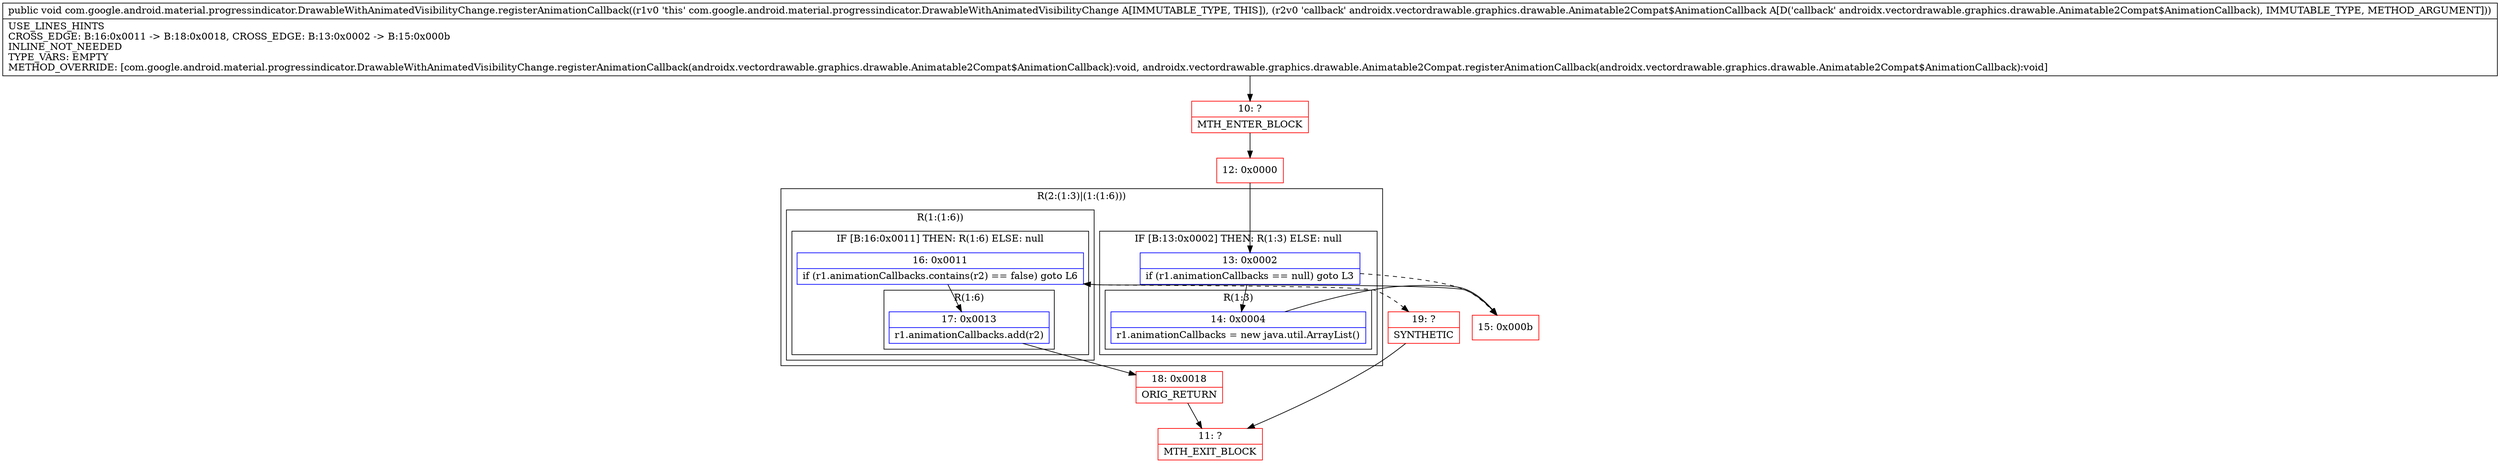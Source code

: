 digraph "CFG forcom.google.android.material.progressindicator.DrawableWithAnimatedVisibilityChange.registerAnimationCallback(Landroidx\/vectordrawable\/graphics\/drawable\/Animatable2Compat$AnimationCallback;)V" {
subgraph cluster_Region_1657291827 {
label = "R(2:(1:3)|(1:(1:6)))";
node [shape=record,color=blue];
subgraph cluster_IfRegion_816558971 {
label = "IF [B:13:0x0002] THEN: R(1:3) ELSE: null";
node [shape=record,color=blue];
Node_13 [shape=record,label="{13\:\ 0x0002|if (r1.animationCallbacks == null) goto L3\l}"];
subgraph cluster_Region_48434063 {
label = "R(1:3)";
node [shape=record,color=blue];
Node_14 [shape=record,label="{14\:\ 0x0004|r1.animationCallbacks = new java.util.ArrayList()\l}"];
}
}
subgraph cluster_Region_584256295 {
label = "R(1:(1:6))";
node [shape=record,color=blue];
subgraph cluster_IfRegion_43661970 {
label = "IF [B:16:0x0011] THEN: R(1:6) ELSE: null";
node [shape=record,color=blue];
Node_16 [shape=record,label="{16\:\ 0x0011|if (r1.animationCallbacks.contains(r2) == false) goto L6\l}"];
subgraph cluster_Region_1875341777 {
label = "R(1:6)";
node [shape=record,color=blue];
Node_17 [shape=record,label="{17\:\ 0x0013|r1.animationCallbacks.add(r2)\l}"];
}
}
}
}
Node_10 [shape=record,color=red,label="{10\:\ ?|MTH_ENTER_BLOCK\l}"];
Node_12 [shape=record,color=red,label="{12\:\ 0x0000}"];
Node_15 [shape=record,color=red,label="{15\:\ 0x000b}"];
Node_18 [shape=record,color=red,label="{18\:\ 0x0018|ORIG_RETURN\l}"];
Node_11 [shape=record,color=red,label="{11\:\ ?|MTH_EXIT_BLOCK\l}"];
Node_19 [shape=record,color=red,label="{19\:\ ?|SYNTHETIC\l}"];
MethodNode[shape=record,label="{public void com.google.android.material.progressindicator.DrawableWithAnimatedVisibilityChange.registerAnimationCallback((r1v0 'this' com.google.android.material.progressindicator.DrawableWithAnimatedVisibilityChange A[IMMUTABLE_TYPE, THIS]), (r2v0 'callback' androidx.vectordrawable.graphics.drawable.Animatable2Compat$AnimationCallback A[D('callback' androidx.vectordrawable.graphics.drawable.Animatable2Compat$AnimationCallback), IMMUTABLE_TYPE, METHOD_ARGUMENT]))  | USE_LINES_HINTS\lCROSS_EDGE: B:16:0x0011 \-\> B:18:0x0018, CROSS_EDGE: B:13:0x0002 \-\> B:15:0x000b\lINLINE_NOT_NEEDED\lTYPE_VARS: EMPTY\lMETHOD_OVERRIDE: [com.google.android.material.progressindicator.DrawableWithAnimatedVisibilityChange.registerAnimationCallback(androidx.vectordrawable.graphics.drawable.Animatable2Compat$AnimationCallback):void, androidx.vectordrawable.graphics.drawable.Animatable2Compat.registerAnimationCallback(androidx.vectordrawable.graphics.drawable.Animatable2Compat$AnimationCallback):void]\l}"];
MethodNode -> Node_10;Node_13 -> Node_14;
Node_13 -> Node_15[style=dashed];
Node_14 -> Node_15;
Node_16 -> Node_17;
Node_16 -> Node_19[style=dashed];
Node_17 -> Node_18;
Node_10 -> Node_12;
Node_12 -> Node_13;
Node_15 -> Node_16;
Node_18 -> Node_11;
Node_19 -> Node_11;
}

